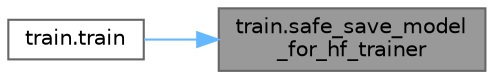 digraph "train.safe_save_model_for_hf_trainer"
{
 // LATEX_PDF_SIZE
  bgcolor="transparent";
  edge [fontname=Helvetica,fontsize=10,labelfontname=Helvetica,labelfontsize=10];
  node [fontname=Helvetica,fontsize=10,shape=box,height=0.2,width=0.4];
  rankdir="RL";
  Node1 [id="Node000001",label="train.safe_save_model\l_for_hf_trainer",height=0.2,width=0.4,color="gray40", fillcolor="grey60", style="filled", fontcolor="black",tooltip=" "];
  Node1 -> Node2 [id="edge1_Node000001_Node000002",dir="back",color="steelblue1",style="solid",tooltip=" "];
  Node2 [id="Node000002",label="train.train",height=0.2,width=0.4,color="grey40", fillcolor="white", style="filled",URL="$namespacetrain.html#a36fcc73822cb60d71319731bb4c50be7",tooltip=" "];
}
